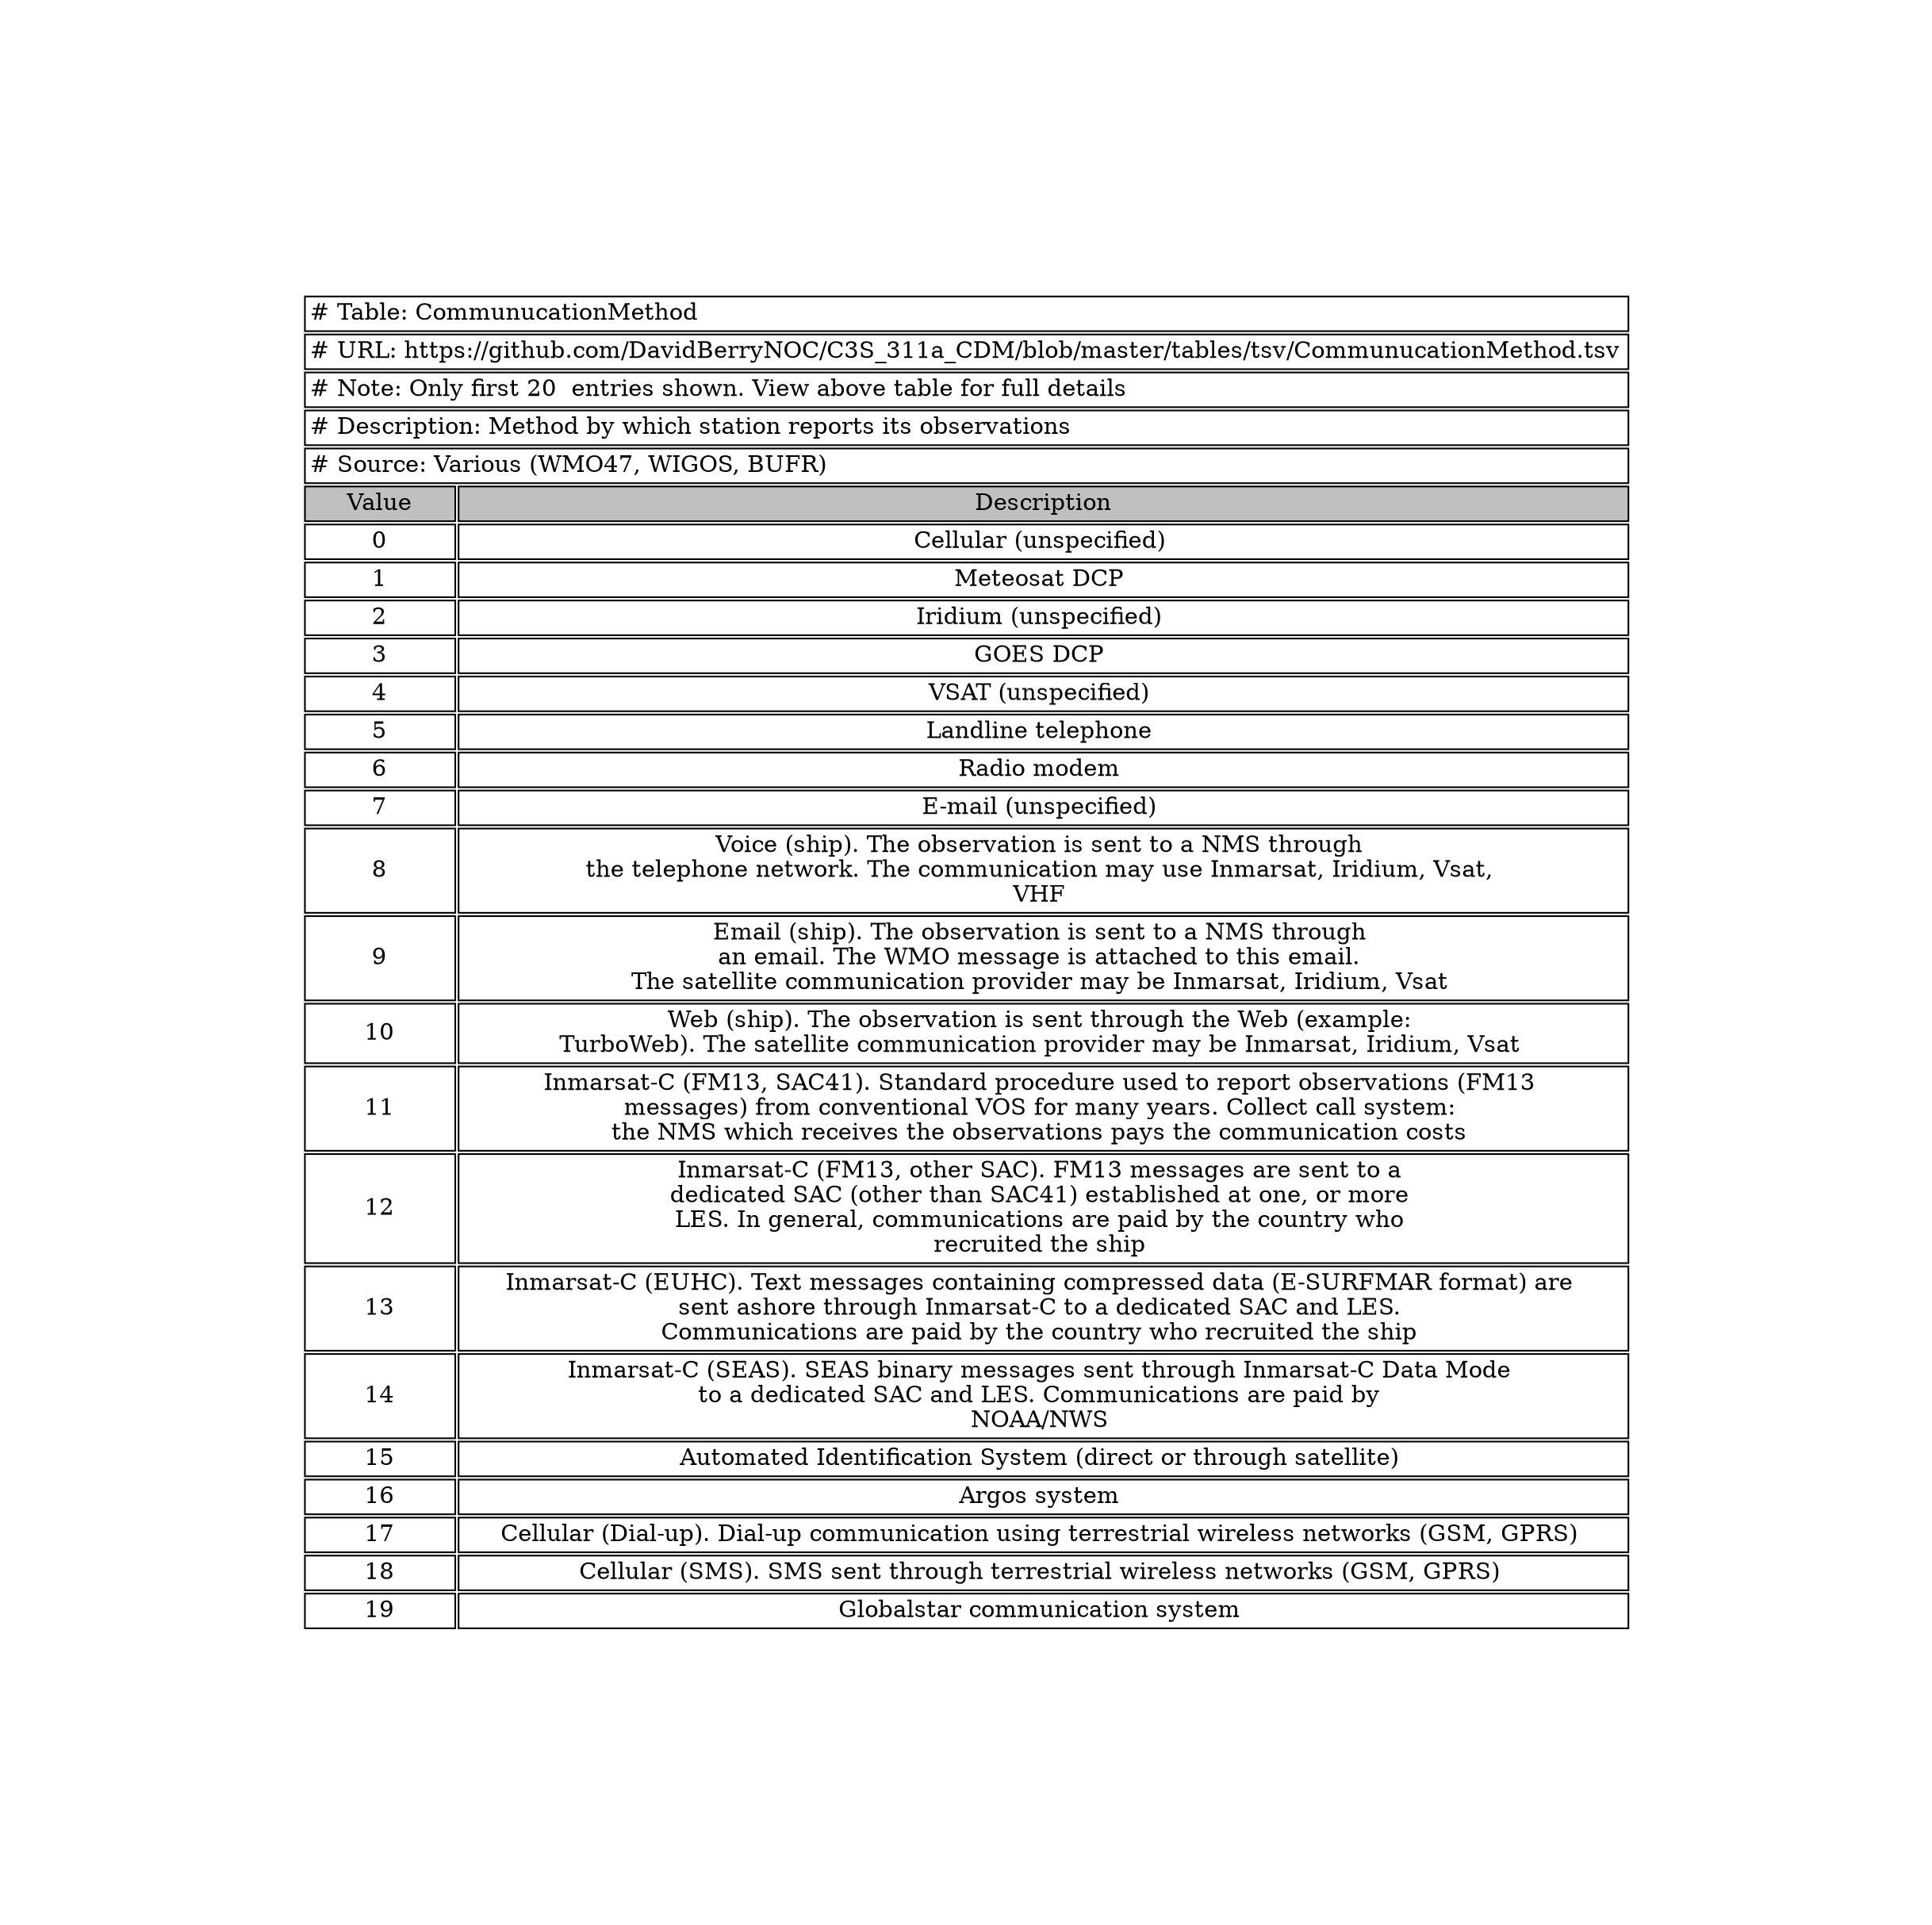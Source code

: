 digraph CommunucationMethod {
node [color=white]
CommunucationMethod [label=<<TABLE BORDER="0" CELLBORDER="1" CELLSPACING="2" COLOR="BLACK">
<TR><TD COLSPAN="2" ALIGN="left" PORT="head"># Table: CommunucationMethod</TD></TR>
<TR><TD COLSPAN="2" ALIGN="left"># URL: https://github.com/DavidBerryNOC/C3S_311a_CDM/blob/master/tables/tsv/CommunucationMethod.tsv</TD></TR>
<TR><TD COLSPAN="2" ALIGN="left"># Note: Only first 20  entries shown. View above table for full details</TD></TR>
<TR><TD ALIGN="left" COLSPAN="2"># Description: Method by which station reports its observations</TD></TR>
<TR><TD ALIGN="left" COLSPAN="2"># Source: Various (WMO47, WIGOS, BUFR)</TD></TR>
<TR><TD BGCOLOR="GRAY">Value</TD><TD BGCOLOR="GRAY">Description</TD></TR>
<TR><TD>0</TD><TD>Cellular (unspecified) </TD></TR>
<TR><TD>1</TD><TD>Meteosat DCP </TD></TR>
<TR><TD>2</TD><TD>Iridium (unspecified) </TD></TR>
<TR><TD>3</TD><TD>GOES DCP </TD></TR>
<TR><TD>4</TD><TD>VSAT (unspecified) </TD></TR>
<TR><TD>5</TD><TD>Landline telephone </TD></TR>
<TR><TD>6</TD><TD>Radio modem </TD></TR>
<TR><TD>7</TD><TD>E-mail (unspecified) </TD></TR>
<TR><TD>8</TD><TD>Voice (ship). The observation is sent to a NMS through <BR/>the telephone network. The communication may use Inmarsat, Iridium, Vsat, <BR/>VHF </TD></TR>
<TR><TD>9</TD><TD>Email (ship). The observation is sent to a NMS through <BR/>an email. The WMO message is attached to this email. <BR/>The satellite communication provider may be Inmarsat, Iridium, Vsat </TD></TR>
<TR><TD>10</TD><TD>Web (ship). The observation is sent through the Web (example: <BR/>TurboWeb). The satellite communication provider may be Inmarsat, Iridium, Vsat <BR/></TD></TR>
<TR><TD>11</TD><TD>Inmarsat-C (FM13, SAC41). Standard procedure used to report observations (FM13 <BR/>messages) from conventional VOS for many years. Collect call system: <BR/>the NMS which receives the observations pays the communication costs <BR/></TD></TR>
<TR><TD>12</TD><TD>Inmarsat-C (FM13, other SAC). FM13 messages are sent to a <BR/>dedicated SAC (other than SAC41) established at one, or more <BR/>LES. In general, communications are paid by the country who <BR/>recruited the ship </TD></TR>
<TR><TD>13</TD><TD>Inmarsat-C (EUHC). Text messages containing compressed data (E-SURFMAR format) are <BR/>sent ashore through Inmarsat-C to a dedicated SAC and LES. <BR/>Communications are paid by the country who recruited the ship <BR/></TD></TR>
<TR><TD>14</TD><TD>Inmarsat-C (SEAS). SEAS binary messages sent through Inmarsat-C Data Mode <BR/>to a dedicated SAC and LES. Communications are paid by <BR/>NOAA/NWS </TD></TR>
<TR><TD>15</TD><TD>Automated Identification System (direct or through satellite) </TD></TR>
<TR><TD>16</TD><TD>Argos system </TD></TR>
<TR><TD>17</TD><TD>Cellular (Dial-up). Dial-up communication using terrestrial wireless networks (GSM, GPRS) <BR/></TD></TR>
<TR><TD>18</TD><TD>Cellular (SMS). SMS sent through terrestrial wireless networks (GSM, GPRS) <BR/></TD></TR>
<TR><TD>19</TD><TD>Globalstar communication system </TD></TR>
</TABLE>>];
}
